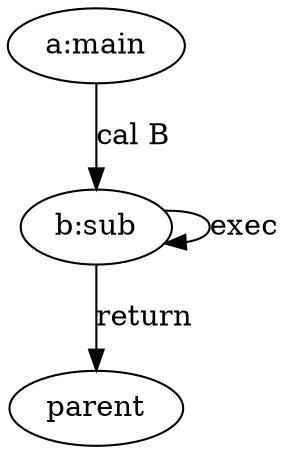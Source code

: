 digraph graphname {
	a [label="a:main"]
	b [label="b:sub"]
	a->b [label="cal B"]
	b->b[label="exec"]
	b-> parent[label="return"]

}
